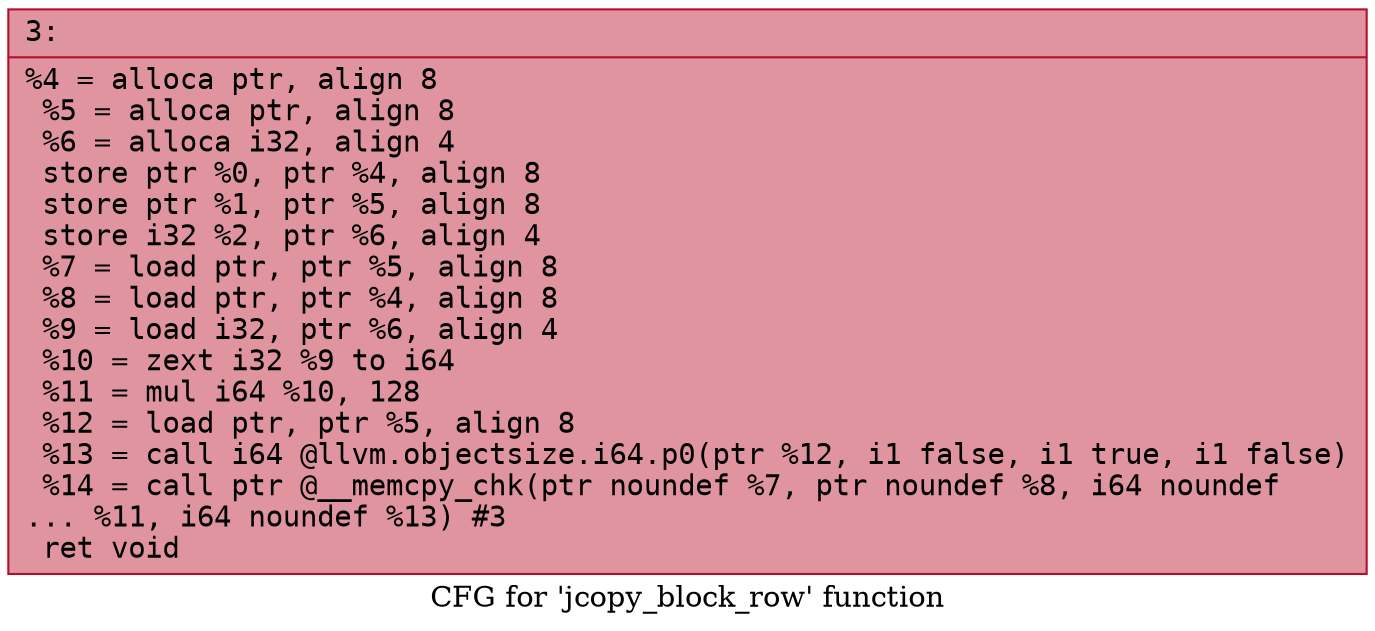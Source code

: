 digraph "CFG for 'jcopy_block_row' function" {
	label="CFG for 'jcopy_block_row' function";

	Node0x60000249e210 [shape=record,color="#b70d28ff", style=filled, fillcolor="#b70d2870" fontname="Courier",label="{3:\l|  %4 = alloca ptr, align 8\l  %5 = alloca ptr, align 8\l  %6 = alloca i32, align 4\l  store ptr %0, ptr %4, align 8\l  store ptr %1, ptr %5, align 8\l  store i32 %2, ptr %6, align 4\l  %7 = load ptr, ptr %5, align 8\l  %8 = load ptr, ptr %4, align 8\l  %9 = load i32, ptr %6, align 4\l  %10 = zext i32 %9 to i64\l  %11 = mul i64 %10, 128\l  %12 = load ptr, ptr %5, align 8\l  %13 = call i64 @llvm.objectsize.i64.p0(ptr %12, i1 false, i1 true, i1 false)\l  %14 = call ptr @__memcpy_chk(ptr noundef %7, ptr noundef %8, i64 noundef\l... %11, i64 noundef %13) #3\l  ret void\l}"];
}
